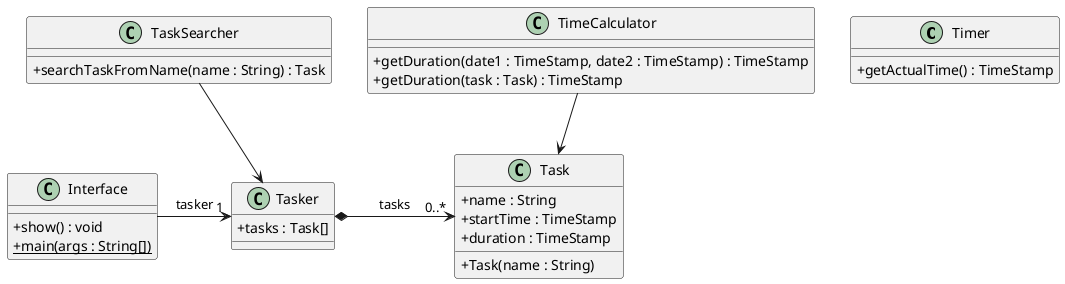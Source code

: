 @startuml
skinparam classAttributeIconSize 0

class Timer {
+ getActualTime() : TimeStamp
}

class Task {
+ name : String
+ startTime : TimeStamp
+ duration : TimeStamp
+ Task(name : String)
}

class Interface {
+ show() : void
+ {static} main(args : String[])
}

class Tasker {
+ tasks : Task[]

}

class TimeCalculator {
+ getDuration(date1 : TimeStamp, date2 : TimeStamp) : TimeStamp
+ getDuration(task : Task) : TimeStamp
}

class TaskSearcher {
+ searchTaskFromName(name : String) : Task
}


Tasker *->"0..*" Task : tasks
Interface -> "1" Tasker : tasker
TaskSearcher --> Tasker
TimeCalculator --> Task


@enduml